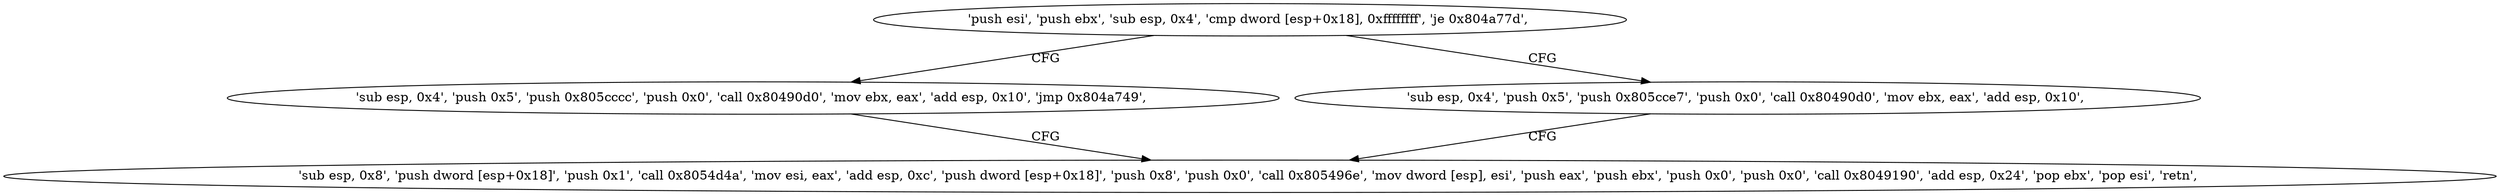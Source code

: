 digraph "func" {
"134522663" [label = "'push esi', 'push ebx', 'sub esp, 0x4', 'cmp dword [esp+0x18], 0xffffffff', 'je 0x804a77d', " ]
"134522749" [label = "'sub esp, 0x4', 'push 0x5', 'push 0x805cccc', 'push 0x0', 'call 0x80490d0', 'mov ebx, eax', 'add esp, 0x10', 'jmp 0x804a749', " ]
"134522675" [label = "'sub esp, 0x4', 'push 0x5', 'push 0x805cce7', 'push 0x0', 'call 0x80490d0', 'mov ebx, eax', 'add esp, 0x10', " ]
"134522697" [label = "'sub esp, 0x8', 'push dword [esp+0x18]', 'push 0x1', 'call 0x8054d4a', 'mov esi, eax', 'add esp, 0xc', 'push dword [esp+0x18]', 'push 0x8', 'push 0x0', 'call 0x805496e', 'mov dword [esp], esi', 'push eax', 'push ebx', 'push 0x0', 'push 0x0', 'call 0x8049190', 'add esp, 0x24', 'pop ebx', 'pop esi', 'retn', " ]
"134522663" -> "134522749" [ label = "CFG" ]
"134522663" -> "134522675" [ label = "CFG" ]
"134522749" -> "134522697" [ label = "CFG" ]
"134522675" -> "134522697" [ label = "CFG" ]
}
